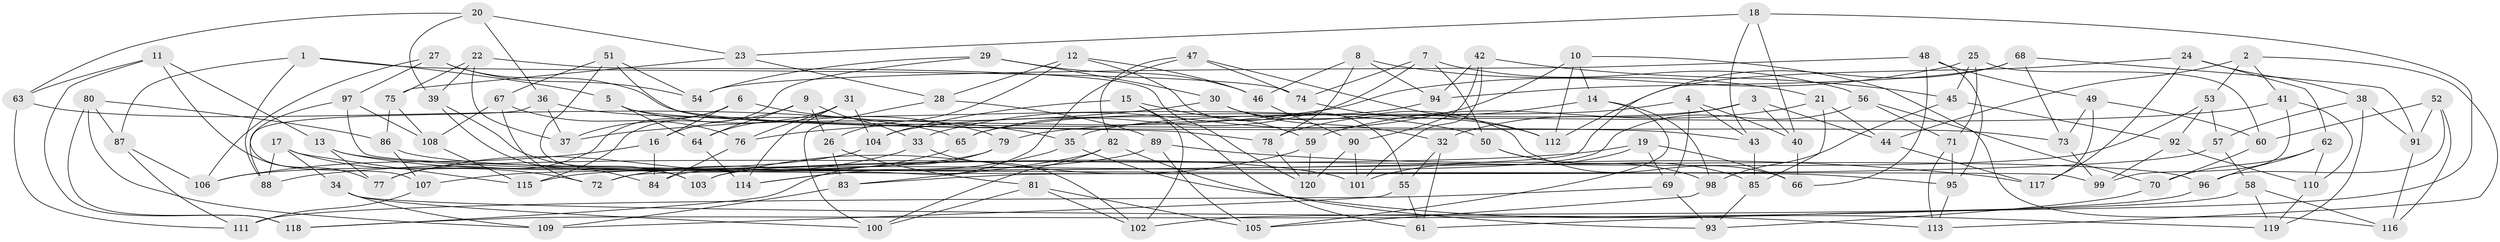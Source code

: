 // coarse degree distribution, {6: 0.5416666666666666, 5: 0.125, 4: 0.2638888888888889, 3: 0.06944444444444445}
// Generated by graph-tools (version 1.1) at 2025/24/03/03/25 07:24:30]
// undirected, 120 vertices, 240 edges
graph export_dot {
graph [start="1"]
  node [color=gray90,style=filled];
  1;
  2;
  3;
  4;
  5;
  6;
  7;
  8;
  9;
  10;
  11;
  12;
  13;
  14;
  15;
  16;
  17;
  18;
  19;
  20;
  21;
  22;
  23;
  24;
  25;
  26;
  27;
  28;
  29;
  30;
  31;
  32;
  33;
  34;
  35;
  36;
  37;
  38;
  39;
  40;
  41;
  42;
  43;
  44;
  45;
  46;
  47;
  48;
  49;
  50;
  51;
  52;
  53;
  54;
  55;
  56;
  57;
  58;
  59;
  60;
  61;
  62;
  63;
  64;
  65;
  66;
  67;
  68;
  69;
  70;
  71;
  72;
  73;
  74;
  75;
  76;
  77;
  78;
  79;
  80;
  81;
  82;
  83;
  84;
  85;
  86;
  87;
  88;
  89;
  90;
  91;
  92;
  93;
  94;
  95;
  96;
  97;
  98;
  99;
  100;
  101;
  102;
  103;
  104;
  105;
  106;
  107;
  108;
  109;
  110;
  111;
  112;
  113;
  114;
  115;
  116;
  117;
  118;
  119;
  120;
  1 -- 5;
  1 -- 74;
  1 -- 87;
  1 -- 88;
  2 -- 44;
  2 -- 53;
  2 -- 41;
  2 -- 113;
  3 -- 65;
  3 -- 32;
  3 -- 44;
  3 -- 40;
  4 -- 43;
  4 -- 69;
  4 -- 40;
  4 -- 35;
  5 -- 64;
  5 -- 43;
  5 -- 79;
  6 -- 37;
  6 -- 16;
  6 -- 77;
  6 -- 35;
  7 -- 65;
  7 -- 56;
  7 -- 50;
  7 -- 74;
  8 -- 94;
  8 -- 46;
  8 -- 78;
  8 -- 21;
  9 -- 16;
  9 -- 33;
  9 -- 26;
  9 -- 64;
  10 -- 33;
  10 -- 14;
  10 -- 112;
  10 -- 116;
  11 -- 13;
  11 -- 77;
  11 -- 63;
  11 -- 118;
  12 -- 26;
  12 -- 55;
  12 -- 46;
  12 -- 28;
  13 -- 77;
  13 -- 95;
  13 -- 101;
  14 -- 98;
  14 -- 105;
  14 -- 78;
  15 -- 59;
  15 -- 61;
  15 -- 104;
  15 -- 102;
  16 -- 84;
  16 -- 106;
  17 -- 88;
  17 -- 34;
  17 -- 115;
  17 -- 72;
  18 -- 23;
  18 -- 43;
  18 -- 40;
  18 -- 61;
  19 -- 101;
  19 -- 69;
  19 -- 88;
  19 -- 66;
  20 -- 39;
  20 -- 63;
  20 -- 36;
  20 -- 23;
  21 -- 44;
  21 -- 59;
  21 -- 85;
  22 -- 39;
  22 -- 75;
  22 -- 120;
  22 -- 37;
  23 -- 28;
  23 -- 75;
  24 -- 117;
  24 -- 112;
  24 -- 38;
  24 -- 62;
  25 -- 76;
  25 -- 60;
  25 -- 45;
  25 -- 71;
  26 -- 81;
  26 -- 83;
  27 -- 97;
  27 -- 54;
  27 -- 106;
  27 -- 73;
  28 -- 100;
  28 -- 89;
  29 -- 115;
  29 -- 54;
  29 -- 46;
  29 -- 30;
  30 -- 32;
  30 -- 37;
  30 -- 66;
  31 -- 114;
  31 -- 104;
  31 -- 76;
  31 -- 64;
  32 -- 61;
  32 -- 55;
  33 -- 102;
  33 -- 77;
  34 -- 109;
  34 -- 113;
  34 -- 100;
  35 -- 114;
  35 -- 119;
  36 -- 50;
  36 -- 88;
  36 -- 37;
  38 -- 91;
  38 -- 57;
  38 -- 119;
  39 -- 84;
  39 -- 103;
  40 -- 66;
  41 -- 99;
  41 -- 79;
  41 -- 110;
  42 -- 90;
  42 -- 101;
  42 -- 45;
  42 -- 94;
  43 -- 85;
  44 -- 117;
  45 -- 92;
  45 -- 98;
  46 -- 90;
  47 -- 112;
  47 -- 114;
  47 -- 82;
  47 -- 74;
  48 -- 49;
  48 -- 66;
  48 -- 95;
  48 -- 54;
  49 -- 73;
  49 -- 60;
  49 -- 117;
  50 -- 98;
  50 -- 85;
  51 -- 54;
  51 -- 103;
  51 -- 78;
  51 -- 67;
  52 -- 116;
  52 -- 60;
  52 -- 91;
  52 -- 96;
  53 -- 103;
  53 -- 92;
  53 -- 57;
  55 -- 109;
  55 -- 61;
  56 -- 84;
  56 -- 71;
  56 -- 70;
  57 -- 83;
  57 -- 58;
  58 -- 102;
  58 -- 119;
  58 -- 116;
  59 -- 103;
  59 -- 120;
  60 -- 70;
  62 -- 96;
  62 -- 70;
  62 -- 110;
  63 -- 111;
  63 -- 65;
  64 -- 114;
  65 -- 72;
  67 -- 72;
  67 -- 108;
  67 -- 76;
  68 -- 73;
  68 -- 94;
  68 -- 91;
  68 -- 72;
  69 -- 111;
  69 -- 93;
  70 -- 93;
  71 -- 113;
  71 -- 95;
  73 -- 99;
  74 -- 112;
  75 -- 86;
  75 -- 108;
  76 -- 84;
  78 -- 120;
  79 -- 107;
  79 -- 118;
  80 -- 86;
  80 -- 118;
  80 -- 87;
  80 -- 109;
  81 -- 102;
  81 -- 105;
  81 -- 100;
  82 -- 83;
  82 -- 100;
  82 -- 93;
  83 -- 109;
  85 -- 93;
  86 -- 96;
  86 -- 107;
  87 -- 111;
  87 -- 106;
  89 -- 105;
  89 -- 115;
  89 -- 117;
  90 -- 120;
  90 -- 101;
  91 -- 116;
  92 -- 110;
  92 -- 99;
  94 -- 104;
  95 -- 113;
  96 -- 118;
  97 -- 108;
  97 -- 99;
  97 -- 107;
  98 -- 105;
  104 -- 106;
  107 -- 111;
  108 -- 115;
  110 -- 119;
}
